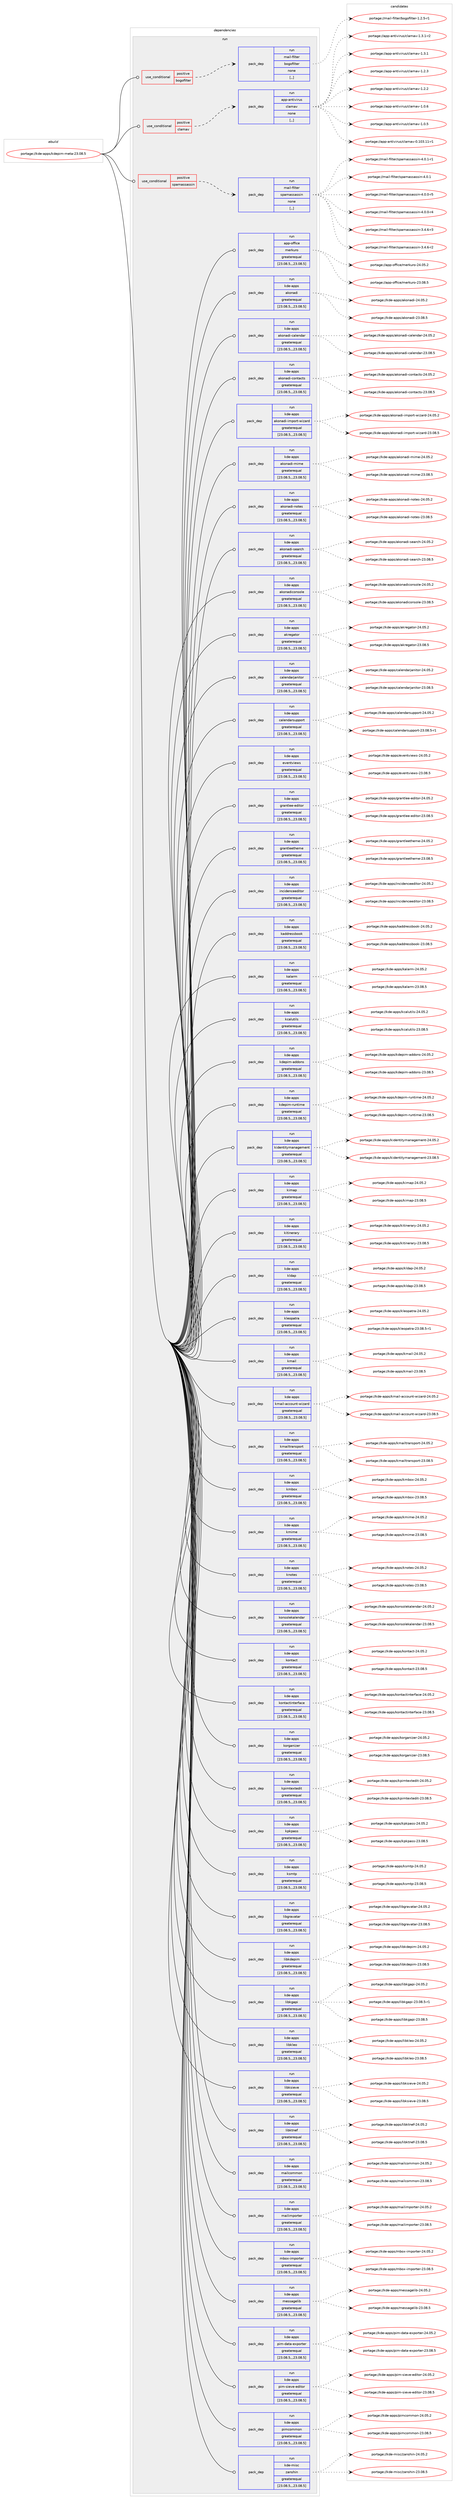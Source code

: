 digraph prolog {

# *************
# Graph options
# *************

newrank=true;
concentrate=true;
compound=true;
graph [rankdir=LR,fontname=Helvetica,fontsize=10,ranksep=1.5];#, ranksep=2.5, nodesep=0.2];
edge  [arrowhead=vee];
node  [fontname=Helvetica,fontsize=10];

# **********
# The ebuild
# **********

subgraph cluster_leftcol {
color=gray;
label=<<i>ebuild</i>>;
id [label="portage://kde-apps/kdepim-meta-23.08.5", color=red, width=4, href="../kde-apps/kdepim-meta-23.08.5.svg"];
}

# ****************
# The dependencies
# ****************

subgraph cluster_midcol {
color=gray;
label=<<i>dependencies</i>>;
subgraph cluster_compile {
fillcolor="#eeeeee";
style=filled;
label=<<i>compile</i>>;
}
subgraph cluster_compileandrun {
fillcolor="#eeeeee";
style=filled;
label=<<i>compile and run</i>>;
}
subgraph cluster_run {
fillcolor="#eeeeee";
style=filled;
label=<<i>run</i>>;
subgraph cond67247 {
dependency252727 [label=<<TABLE BORDER="0" CELLBORDER="1" CELLSPACING="0" CELLPADDING="4"><TR><TD ROWSPAN="3" CELLPADDING="10">use_conditional</TD></TR><TR><TD>positive</TD></TR><TR><TD>bogofilter</TD></TR></TABLE>>, shape=none, color=red];
subgraph pack183706 {
dependency252728 [label=<<TABLE BORDER="0" CELLBORDER="1" CELLSPACING="0" CELLPADDING="4" WIDTH="220"><TR><TD ROWSPAN="6" CELLPADDING="30">pack_dep</TD></TR><TR><TD WIDTH="110">run</TD></TR><TR><TD>mail-filter</TD></TR><TR><TD>bogofilter</TD></TR><TR><TD>none</TD></TR><TR><TD>[,,]</TD></TR></TABLE>>, shape=none, color=blue];
}
dependency252727:e -> dependency252728:w [weight=20,style="dashed",arrowhead="vee"];
}
id:e -> dependency252727:w [weight=20,style="solid",arrowhead="odot"];
subgraph cond67248 {
dependency252729 [label=<<TABLE BORDER="0" CELLBORDER="1" CELLSPACING="0" CELLPADDING="4"><TR><TD ROWSPAN="3" CELLPADDING="10">use_conditional</TD></TR><TR><TD>positive</TD></TR><TR><TD>clamav</TD></TR></TABLE>>, shape=none, color=red];
subgraph pack183707 {
dependency252730 [label=<<TABLE BORDER="0" CELLBORDER="1" CELLSPACING="0" CELLPADDING="4" WIDTH="220"><TR><TD ROWSPAN="6" CELLPADDING="30">pack_dep</TD></TR><TR><TD WIDTH="110">run</TD></TR><TR><TD>app-antivirus</TD></TR><TR><TD>clamav</TD></TR><TR><TD>none</TD></TR><TR><TD>[,,]</TD></TR></TABLE>>, shape=none, color=blue];
}
dependency252729:e -> dependency252730:w [weight=20,style="dashed",arrowhead="vee"];
}
id:e -> dependency252729:w [weight=20,style="solid",arrowhead="odot"];
subgraph cond67249 {
dependency252731 [label=<<TABLE BORDER="0" CELLBORDER="1" CELLSPACING="0" CELLPADDING="4"><TR><TD ROWSPAN="3" CELLPADDING="10">use_conditional</TD></TR><TR><TD>positive</TD></TR><TR><TD>spamassassin</TD></TR></TABLE>>, shape=none, color=red];
subgraph pack183708 {
dependency252732 [label=<<TABLE BORDER="0" CELLBORDER="1" CELLSPACING="0" CELLPADDING="4" WIDTH="220"><TR><TD ROWSPAN="6" CELLPADDING="30">pack_dep</TD></TR><TR><TD WIDTH="110">run</TD></TR><TR><TD>mail-filter</TD></TR><TR><TD>spamassassin</TD></TR><TR><TD>none</TD></TR><TR><TD>[,,]</TD></TR></TABLE>>, shape=none, color=blue];
}
dependency252731:e -> dependency252732:w [weight=20,style="dashed",arrowhead="vee"];
}
id:e -> dependency252731:w [weight=20,style="solid",arrowhead="odot"];
subgraph pack183709 {
dependency252733 [label=<<TABLE BORDER="0" CELLBORDER="1" CELLSPACING="0" CELLPADDING="4" WIDTH="220"><TR><TD ROWSPAN="6" CELLPADDING="30">pack_dep</TD></TR><TR><TD WIDTH="110">run</TD></TR><TR><TD>app-office</TD></TR><TR><TD>merkuro</TD></TR><TR><TD>greaterequal</TD></TR><TR><TD>[23.08.5,,,23.08.5]</TD></TR></TABLE>>, shape=none, color=blue];
}
id:e -> dependency252733:w [weight=20,style="solid",arrowhead="odot"];
subgraph pack183710 {
dependency252734 [label=<<TABLE BORDER="0" CELLBORDER="1" CELLSPACING="0" CELLPADDING="4" WIDTH="220"><TR><TD ROWSPAN="6" CELLPADDING="30">pack_dep</TD></TR><TR><TD WIDTH="110">run</TD></TR><TR><TD>kde-apps</TD></TR><TR><TD>akonadi</TD></TR><TR><TD>greaterequal</TD></TR><TR><TD>[23.08.5,,,23.08.5]</TD></TR></TABLE>>, shape=none, color=blue];
}
id:e -> dependency252734:w [weight=20,style="solid",arrowhead="odot"];
subgraph pack183711 {
dependency252735 [label=<<TABLE BORDER="0" CELLBORDER="1" CELLSPACING="0" CELLPADDING="4" WIDTH="220"><TR><TD ROWSPAN="6" CELLPADDING="30">pack_dep</TD></TR><TR><TD WIDTH="110">run</TD></TR><TR><TD>kde-apps</TD></TR><TR><TD>akonadi-calendar</TD></TR><TR><TD>greaterequal</TD></TR><TR><TD>[23.08.5,,,23.08.5]</TD></TR></TABLE>>, shape=none, color=blue];
}
id:e -> dependency252735:w [weight=20,style="solid",arrowhead="odot"];
subgraph pack183712 {
dependency252736 [label=<<TABLE BORDER="0" CELLBORDER="1" CELLSPACING="0" CELLPADDING="4" WIDTH="220"><TR><TD ROWSPAN="6" CELLPADDING="30">pack_dep</TD></TR><TR><TD WIDTH="110">run</TD></TR><TR><TD>kde-apps</TD></TR><TR><TD>akonadi-contacts</TD></TR><TR><TD>greaterequal</TD></TR><TR><TD>[23.08.5,,,23.08.5]</TD></TR></TABLE>>, shape=none, color=blue];
}
id:e -> dependency252736:w [weight=20,style="solid",arrowhead="odot"];
subgraph pack183713 {
dependency252737 [label=<<TABLE BORDER="0" CELLBORDER="1" CELLSPACING="0" CELLPADDING="4" WIDTH="220"><TR><TD ROWSPAN="6" CELLPADDING="30">pack_dep</TD></TR><TR><TD WIDTH="110">run</TD></TR><TR><TD>kde-apps</TD></TR><TR><TD>akonadi-import-wizard</TD></TR><TR><TD>greaterequal</TD></TR><TR><TD>[23.08.5,,,23.08.5]</TD></TR></TABLE>>, shape=none, color=blue];
}
id:e -> dependency252737:w [weight=20,style="solid",arrowhead="odot"];
subgraph pack183714 {
dependency252738 [label=<<TABLE BORDER="0" CELLBORDER="1" CELLSPACING="0" CELLPADDING="4" WIDTH="220"><TR><TD ROWSPAN="6" CELLPADDING="30">pack_dep</TD></TR><TR><TD WIDTH="110">run</TD></TR><TR><TD>kde-apps</TD></TR><TR><TD>akonadi-mime</TD></TR><TR><TD>greaterequal</TD></TR><TR><TD>[23.08.5,,,23.08.5]</TD></TR></TABLE>>, shape=none, color=blue];
}
id:e -> dependency252738:w [weight=20,style="solid",arrowhead="odot"];
subgraph pack183715 {
dependency252739 [label=<<TABLE BORDER="0" CELLBORDER="1" CELLSPACING="0" CELLPADDING="4" WIDTH="220"><TR><TD ROWSPAN="6" CELLPADDING="30">pack_dep</TD></TR><TR><TD WIDTH="110">run</TD></TR><TR><TD>kde-apps</TD></TR><TR><TD>akonadi-notes</TD></TR><TR><TD>greaterequal</TD></TR><TR><TD>[23.08.5,,,23.08.5]</TD></TR></TABLE>>, shape=none, color=blue];
}
id:e -> dependency252739:w [weight=20,style="solid",arrowhead="odot"];
subgraph pack183716 {
dependency252740 [label=<<TABLE BORDER="0" CELLBORDER="1" CELLSPACING="0" CELLPADDING="4" WIDTH="220"><TR><TD ROWSPAN="6" CELLPADDING="30">pack_dep</TD></TR><TR><TD WIDTH="110">run</TD></TR><TR><TD>kde-apps</TD></TR><TR><TD>akonadi-search</TD></TR><TR><TD>greaterequal</TD></TR><TR><TD>[23.08.5,,,23.08.5]</TD></TR></TABLE>>, shape=none, color=blue];
}
id:e -> dependency252740:w [weight=20,style="solid",arrowhead="odot"];
subgraph pack183717 {
dependency252741 [label=<<TABLE BORDER="0" CELLBORDER="1" CELLSPACING="0" CELLPADDING="4" WIDTH="220"><TR><TD ROWSPAN="6" CELLPADDING="30">pack_dep</TD></TR><TR><TD WIDTH="110">run</TD></TR><TR><TD>kde-apps</TD></TR><TR><TD>akonadiconsole</TD></TR><TR><TD>greaterequal</TD></TR><TR><TD>[23.08.5,,,23.08.5]</TD></TR></TABLE>>, shape=none, color=blue];
}
id:e -> dependency252741:w [weight=20,style="solid",arrowhead="odot"];
subgraph pack183718 {
dependency252742 [label=<<TABLE BORDER="0" CELLBORDER="1" CELLSPACING="0" CELLPADDING="4" WIDTH="220"><TR><TD ROWSPAN="6" CELLPADDING="30">pack_dep</TD></TR><TR><TD WIDTH="110">run</TD></TR><TR><TD>kde-apps</TD></TR><TR><TD>akregator</TD></TR><TR><TD>greaterequal</TD></TR><TR><TD>[23.08.5,,,23.08.5]</TD></TR></TABLE>>, shape=none, color=blue];
}
id:e -> dependency252742:w [weight=20,style="solid",arrowhead="odot"];
subgraph pack183719 {
dependency252743 [label=<<TABLE BORDER="0" CELLBORDER="1" CELLSPACING="0" CELLPADDING="4" WIDTH="220"><TR><TD ROWSPAN="6" CELLPADDING="30">pack_dep</TD></TR><TR><TD WIDTH="110">run</TD></TR><TR><TD>kde-apps</TD></TR><TR><TD>calendarjanitor</TD></TR><TR><TD>greaterequal</TD></TR><TR><TD>[23.08.5,,,23.08.5]</TD></TR></TABLE>>, shape=none, color=blue];
}
id:e -> dependency252743:w [weight=20,style="solid",arrowhead="odot"];
subgraph pack183720 {
dependency252744 [label=<<TABLE BORDER="0" CELLBORDER="1" CELLSPACING="0" CELLPADDING="4" WIDTH="220"><TR><TD ROWSPAN="6" CELLPADDING="30">pack_dep</TD></TR><TR><TD WIDTH="110">run</TD></TR><TR><TD>kde-apps</TD></TR><TR><TD>calendarsupport</TD></TR><TR><TD>greaterequal</TD></TR><TR><TD>[23.08.5,,,23.08.5]</TD></TR></TABLE>>, shape=none, color=blue];
}
id:e -> dependency252744:w [weight=20,style="solid",arrowhead="odot"];
subgraph pack183721 {
dependency252745 [label=<<TABLE BORDER="0" CELLBORDER="1" CELLSPACING="0" CELLPADDING="4" WIDTH="220"><TR><TD ROWSPAN="6" CELLPADDING="30">pack_dep</TD></TR><TR><TD WIDTH="110">run</TD></TR><TR><TD>kde-apps</TD></TR><TR><TD>eventviews</TD></TR><TR><TD>greaterequal</TD></TR><TR><TD>[23.08.5,,,23.08.5]</TD></TR></TABLE>>, shape=none, color=blue];
}
id:e -> dependency252745:w [weight=20,style="solid",arrowhead="odot"];
subgraph pack183722 {
dependency252746 [label=<<TABLE BORDER="0" CELLBORDER="1" CELLSPACING="0" CELLPADDING="4" WIDTH="220"><TR><TD ROWSPAN="6" CELLPADDING="30">pack_dep</TD></TR><TR><TD WIDTH="110">run</TD></TR><TR><TD>kde-apps</TD></TR><TR><TD>grantlee-editor</TD></TR><TR><TD>greaterequal</TD></TR><TR><TD>[23.08.5,,,23.08.5]</TD></TR></TABLE>>, shape=none, color=blue];
}
id:e -> dependency252746:w [weight=20,style="solid",arrowhead="odot"];
subgraph pack183723 {
dependency252747 [label=<<TABLE BORDER="0" CELLBORDER="1" CELLSPACING="0" CELLPADDING="4" WIDTH="220"><TR><TD ROWSPAN="6" CELLPADDING="30">pack_dep</TD></TR><TR><TD WIDTH="110">run</TD></TR><TR><TD>kde-apps</TD></TR><TR><TD>grantleetheme</TD></TR><TR><TD>greaterequal</TD></TR><TR><TD>[23.08.5,,,23.08.5]</TD></TR></TABLE>>, shape=none, color=blue];
}
id:e -> dependency252747:w [weight=20,style="solid",arrowhead="odot"];
subgraph pack183724 {
dependency252748 [label=<<TABLE BORDER="0" CELLBORDER="1" CELLSPACING="0" CELLPADDING="4" WIDTH="220"><TR><TD ROWSPAN="6" CELLPADDING="30">pack_dep</TD></TR><TR><TD WIDTH="110">run</TD></TR><TR><TD>kde-apps</TD></TR><TR><TD>incidenceeditor</TD></TR><TR><TD>greaterequal</TD></TR><TR><TD>[23.08.5,,,23.08.5]</TD></TR></TABLE>>, shape=none, color=blue];
}
id:e -> dependency252748:w [weight=20,style="solid",arrowhead="odot"];
subgraph pack183725 {
dependency252749 [label=<<TABLE BORDER="0" CELLBORDER="1" CELLSPACING="0" CELLPADDING="4" WIDTH="220"><TR><TD ROWSPAN="6" CELLPADDING="30">pack_dep</TD></TR><TR><TD WIDTH="110">run</TD></TR><TR><TD>kde-apps</TD></TR><TR><TD>kaddressbook</TD></TR><TR><TD>greaterequal</TD></TR><TR><TD>[23.08.5,,,23.08.5]</TD></TR></TABLE>>, shape=none, color=blue];
}
id:e -> dependency252749:w [weight=20,style="solid",arrowhead="odot"];
subgraph pack183726 {
dependency252750 [label=<<TABLE BORDER="0" CELLBORDER="1" CELLSPACING="0" CELLPADDING="4" WIDTH="220"><TR><TD ROWSPAN="6" CELLPADDING="30">pack_dep</TD></TR><TR><TD WIDTH="110">run</TD></TR><TR><TD>kde-apps</TD></TR><TR><TD>kalarm</TD></TR><TR><TD>greaterequal</TD></TR><TR><TD>[23.08.5,,,23.08.5]</TD></TR></TABLE>>, shape=none, color=blue];
}
id:e -> dependency252750:w [weight=20,style="solid",arrowhead="odot"];
subgraph pack183727 {
dependency252751 [label=<<TABLE BORDER="0" CELLBORDER="1" CELLSPACING="0" CELLPADDING="4" WIDTH="220"><TR><TD ROWSPAN="6" CELLPADDING="30">pack_dep</TD></TR><TR><TD WIDTH="110">run</TD></TR><TR><TD>kde-apps</TD></TR><TR><TD>kcalutils</TD></TR><TR><TD>greaterequal</TD></TR><TR><TD>[23.08.5,,,23.08.5]</TD></TR></TABLE>>, shape=none, color=blue];
}
id:e -> dependency252751:w [weight=20,style="solid",arrowhead="odot"];
subgraph pack183728 {
dependency252752 [label=<<TABLE BORDER="0" CELLBORDER="1" CELLSPACING="0" CELLPADDING="4" WIDTH="220"><TR><TD ROWSPAN="6" CELLPADDING="30">pack_dep</TD></TR><TR><TD WIDTH="110">run</TD></TR><TR><TD>kde-apps</TD></TR><TR><TD>kdepim-addons</TD></TR><TR><TD>greaterequal</TD></TR><TR><TD>[23.08.5,,,23.08.5]</TD></TR></TABLE>>, shape=none, color=blue];
}
id:e -> dependency252752:w [weight=20,style="solid",arrowhead="odot"];
subgraph pack183729 {
dependency252753 [label=<<TABLE BORDER="0" CELLBORDER="1" CELLSPACING="0" CELLPADDING="4" WIDTH="220"><TR><TD ROWSPAN="6" CELLPADDING="30">pack_dep</TD></TR><TR><TD WIDTH="110">run</TD></TR><TR><TD>kde-apps</TD></TR><TR><TD>kdepim-runtime</TD></TR><TR><TD>greaterequal</TD></TR><TR><TD>[23.08.5,,,23.08.5]</TD></TR></TABLE>>, shape=none, color=blue];
}
id:e -> dependency252753:w [weight=20,style="solid",arrowhead="odot"];
subgraph pack183730 {
dependency252754 [label=<<TABLE BORDER="0" CELLBORDER="1" CELLSPACING="0" CELLPADDING="4" WIDTH="220"><TR><TD ROWSPAN="6" CELLPADDING="30">pack_dep</TD></TR><TR><TD WIDTH="110">run</TD></TR><TR><TD>kde-apps</TD></TR><TR><TD>kidentitymanagement</TD></TR><TR><TD>greaterequal</TD></TR><TR><TD>[23.08.5,,,23.08.5]</TD></TR></TABLE>>, shape=none, color=blue];
}
id:e -> dependency252754:w [weight=20,style="solid",arrowhead="odot"];
subgraph pack183731 {
dependency252755 [label=<<TABLE BORDER="0" CELLBORDER="1" CELLSPACING="0" CELLPADDING="4" WIDTH="220"><TR><TD ROWSPAN="6" CELLPADDING="30">pack_dep</TD></TR><TR><TD WIDTH="110">run</TD></TR><TR><TD>kde-apps</TD></TR><TR><TD>kimap</TD></TR><TR><TD>greaterequal</TD></TR><TR><TD>[23.08.5,,,23.08.5]</TD></TR></TABLE>>, shape=none, color=blue];
}
id:e -> dependency252755:w [weight=20,style="solid",arrowhead="odot"];
subgraph pack183732 {
dependency252756 [label=<<TABLE BORDER="0" CELLBORDER="1" CELLSPACING="0" CELLPADDING="4" WIDTH="220"><TR><TD ROWSPAN="6" CELLPADDING="30">pack_dep</TD></TR><TR><TD WIDTH="110">run</TD></TR><TR><TD>kde-apps</TD></TR><TR><TD>kitinerary</TD></TR><TR><TD>greaterequal</TD></TR><TR><TD>[23.08.5,,,23.08.5]</TD></TR></TABLE>>, shape=none, color=blue];
}
id:e -> dependency252756:w [weight=20,style="solid",arrowhead="odot"];
subgraph pack183733 {
dependency252757 [label=<<TABLE BORDER="0" CELLBORDER="1" CELLSPACING="0" CELLPADDING="4" WIDTH="220"><TR><TD ROWSPAN="6" CELLPADDING="30">pack_dep</TD></TR><TR><TD WIDTH="110">run</TD></TR><TR><TD>kde-apps</TD></TR><TR><TD>kldap</TD></TR><TR><TD>greaterequal</TD></TR><TR><TD>[23.08.5,,,23.08.5]</TD></TR></TABLE>>, shape=none, color=blue];
}
id:e -> dependency252757:w [weight=20,style="solid",arrowhead="odot"];
subgraph pack183734 {
dependency252758 [label=<<TABLE BORDER="0" CELLBORDER="1" CELLSPACING="0" CELLPADDING="4" WIDTH="220"><TR><TD ROWSPAN="6" CELLPADDING="30">pack_dep</TD></TR><TR><TD WIDTH="110">run</TD></TR><TR><TD>kde-apps</TD></TR><TR><TD>kleopatra</TD></TR><TR><TD>greaterequal</TD></TR><TR><TD>[23.08.5,,,23.08.5]</TD></TR></TABLE>>, shape=none, color=blue];
}
id:e -> dependency252758:w [weight=20,style="solid",arrowhead="odot"];
subgraph pack183735 {
dependency252759 [label=<<TABLE BORDER="0" CELLBORDER="1" CELLSPACING="0" CELLPADDING="4" WIDTH="220"><TR><TD ROWSPAN="6" CELLPADDING="30">pack_dep</TD></TR><TR><TD WIDTH="110">run</TD></TR><TR><TD>kde-apps</TD></TR><TR><TD>kmail</TD></TR><TR><TD>greaterequal</TD></TR><TR><TD>[23.08.5,,,23.08.5]</TD></TR></TABLE>>, shape=none, color=blue];
}
id:e -> dependency252759:w [weight=20,style="solid",arrowhead="odot"];
subgraph pack183736 {
dependency252760 [label=<<TABLE BORDER="0" CELLBORDER="1" CELLSPACING="0" CELLPADDING="4" WIDTH="220"><TR><TD ROWSPAN="6" CELLPADDING="30">pack_dep</TD></TR><TR><TD WIDTH="110">run</TD></TR><TR><TD>kde-apps</TD></TR><TR><TD>kmail-account-wizard</TD></TR><TR><TD>greaterequal</TD></TR><TR><TD>[23.08.5,,,23.08.5]</TD></TR></TABLE>>, shape=none, color=blue];
}
id:e -> dependency252760:w [weight=20,style="solid",arrowhead="odot"];
subgraph pack183737 {
dependency252761 [label=<<TABLE BORDER="0" CELLBORDER="1" CELLSPACING="0" CELLPADDING="4" WIDTH="220"><TR><TD ROWSPAN="6" CELLPADDING="30">pack_dep</TD></TR><TR><TD WIDTH="110">run</TD></TR><TR><TD>kde-apps</TD></TR><TR><TD>kmailtransport</TD></TR><TR><TD>greaterequal</TD></TR><TR><TD>[23.08.5,,,23.08.5]</TD></TR></TABLE>>, shape=none, color=blue];
}
id:e -> dependency252761:w [weight=20,style="solid",arrowhead="odot"];
subgraph pack183738 {
dependency252762 [label=<<TABLE BORDER="0" CELLBORDER="1" CELLSPACING="0" CELLPADDING="4" WIDTH="220"><TR><TD ROWSPAN="6" CELLPADDING="30">pack_dep</TD></TR><TR><TD WIDTH="110">run</TD></TR><TR><TD>kde-apps</TD></TR><TR><TD>kmbox</TD></TR><TR><TD>greaterequal</TD></TR><TR><TD>[23.08.5,,,23.08.5]</TD></TR></TABLE>>, shape=none, color=blue];
}
id:e -> dependency252762:w [weight=20,style="solid",arrowhead="odot"];
subgraph pack183739 {
dependency252763 [label=<<TABLE BORDER="0" CELLBORDER="1" CELLSPACING="0" CELLPADDING="4" WIDTH="220"><TR><TD ROWSPAN="6" CELLPADDING="30">pack_dep</TD></TR><TR><TD WIDTH="110">run</TD></TR><TR><TD>kde-apps</TD></TR><TR><TD>kmime</TD></TR><TR><TD>greaterequal</TD></TR><TR><TD>[23.08.5,,,23.08.5]</TD></TR></TABLE>>, shape=none, color=blue];
}
id:e -> dependency252763:w [weight=20,style="solid",arrowhead="odot"];
subgraph pack183740 {
dependency252764 [label=<<TABLE BORDER="0" CELLBORDER="1" CELLSPACING="0" CELLPADDING="4" WIDTH="220"><TR><TD ROWSPAN="6" CELLPADDING="30">pack_dep</TD></TR><TR><TD WIDTH="110">run</TD></TR><TR><TD>kde-apps</TD></TR><TR><TD>knotes</TD></TR><TR><TD>greaterequal</TD></TR><TR><TD>[23.08.5,,,23.08.5]</TD></TR></TABLE>>, shape=none, color=blue];
}
id:e -> dependency252764:w [weight=20,style="solid",arrowhead="odot"];
subgraph pack183741 {
dependency252765 [label=<<TABLE BORDER="0" CELLBORDER="1" CELLSPACING="0" CELLPADDING="4" WIDTH="220"><TR><TD ROWSPAN="6" CELLPADDING="30">pack_dep</TD></TR><TR><TD WIDTH="110">run</TD></TR><TR><TD>kde-apps</TD></TR><TR><TD>konsolekalendar</TD></TR><TR><TD>greaterequal</TD></TR><TR><TD>[23.08.5,,,23.08.5]</TD></TR></TABLE>>, shape=none, color=blue];
}
id:e -> dependency252765:w [weight=20,style="solid",arrowhead="odot"];
subgraph pack183742 {
dependency252766 [label=<<TABLE BORDER="0" CELLBORDER="1" CELLSPACING="0" CELLPADDING="4" WIDTH="220"><TR><TD ROWSPAN="6" CELLPADDING="30">pack_dep</TD></TR><TR><TD WIDTH="110">run</TD></TR><TR><TD>kde-apps</TD></TR><TR><TD>kontact</TD></TR><TR><TD>greaterequal</TD></TR><TR><TD>[23.08.5,,,23.08.5]</TD></TR></TABLE>>, shape=none, color=blue];
}
id:e -> dependency252766:w [weight=20,style="solid",arrowhead="odot"];
subgraph pack183743 {
dependency252767 [label=<<TABLE BORDER="0" CELLBORDER="1" CELLSPACING="0" CELLPADDING="4" WIDTH="220"><TR><TD ROWSPAN="6" CELLPADDING="30">pack_dep</TD></TR><TR><TD WIDTH="110">run</TD></TR><TR><TD>kde-apps</TD></TR><TR><TD>kontactinterface</TD></TR><TR><TD>greaterequal</TD></TR><TR><TD>[23.08.5,,,23.08.5]</TD></TR></TABLE>>, shape=none, color=blue];
}
id:e -> dependency252767:w [weight=20,style="solid",arrowhead="odot"];
subgraph pack183744 {
dependency252768 [label=<<TABLE BORDER="0" CELLBORDER="1" CELLSPACING="0" CELLPADDING="4" WIDTH="220"><TR><TD ROWSPAN="6" CELLPADDING="30">pack_dep</TD></TR><TR><TD WIDTH="110">run</TD></TR><TR><TD>kde-apps</TD></TR><TR><TD>korganizer</TD></TR><TR><TD>greaterequal</TD></TR><TR><TD>[23.08.5,,,23.08.5]</TD></TR></TABLE>>, shape=none, color=blue];
}
id:e -> dependency252768:w [weight=20,style="solid",arrowhead="odot"];
subgraph pack183745 {
dependency252769 [label=<<TABLE BORDER="0" CELLBORDER="1" CELLSPACING="0" CELLPADDING="4" WIDTH="220"><TR><TD ROWSPAN="6" CELLPADDING="30">pack_dep</TD></TR><TR><TD WIDTH="110">run</TD></TR><TR><TD>kde-apps</TD></TR><TR><TD>kpimtextedit</TD></TR><TR><TD>greaterequal</TD></TR><TR><TD>[23.08.5,,,23.08.5]</TD></TR></TABLE>>, shape=none, color=blue];
}
id:e -> dependency252769:w [weight=20,style="solid",arrowhead="odot"];
subgraph pack183746 {
dependency252770 [label=<<TABLE BORDER="0" CELLBORDER="1" CELLSPACING="0" CELLPADDING="4" WIDTH="220"><TR><TD ROWSPAN="6" CELLPADDING="30">pack_dep</TD></TR><TR><TD WIDTH="110">run</TD></TR><TR><TD>kde-apps</TD></TR><TR><TD>kpkpass</TD></TR><TR><TD>greaterequal</TD></TR><TR><TD>[23.08.5,,,23.08.5]</TD></TR></TABLE>>, shape=none, color=blue];
}
id:e -> dependency252770:w [weight=20,style="solid",arrowhead="odot"];
subgraph pack183747 {
dependency252771 [label=<<TABLE BORDER="0" CELLBORDER="1" CELLSPACING="0" CELLPADDING="4" WIDTH="220"><TR><TD ROWSPAN="6" CELLPADDING="30">pack_dep</TD></TR><TR><TD WIDTH="110">run</TD></TR><TR><TD>kde-apps</TD></TR><TR><TD>ksmtp</TD></TR><TR><TD>greaterequal</TD></TR><TR><TD>[23.08.5,,,23.08.5]</TD></TR></TABLE>>, shape=none, color=blue];
}
id:e -> dependency252771:w [weight=20,style="solid",arrowhead="odot"];
subgraph pack183748 {
dependency252772 [label=<<TABLE BORDER="0" CELLBORDER="1" CELLSPACING="0" CELLPADDING="4" WIDTH="220"><TR><TD ROWSPAN="6" CELLPADDING="30">pack_dep</TD></TR><TR><TD WIDTH="110">run</TD></TR><TR><TD>kde-apps</TD></TR><TR><TD>libgravatar</TD></TR><TR><TD>greaterequal</TD></TR><TR><TD>[23.08.5,,,23.08.5]</TD></TR></TABLE>>, shape=none, color=blue];
}
id:e -> dependency252772:w [weight=20,style="solid",arrowhead="odot"];
subgraph pack183749 {
dependency252773 [label=<<TABLE BORDER="0" CELLBORDER="1" CELLSPACING="0" CELLPADDING="4" WIDTH="220"><TR><TD ROWSPAN="6" CELLPADDING="30">pack_dep</TD></TR><TR><TD WIDTH="110">run</TD></TR><TR><TD>kde-apps</TD></TR><TR><TD>libkdepim</TD></TR><TR><TD>greaterequal</TD></TR><TR><TD>[23.08.5,,,23.08.5]</TD></TR></TABLE>>, shape=none, color=blue];
}
id:e -> dependency252773:w [weight=20,style="solid",arrowhead="odot"];
subgraph pack183750 {
dependency252774 [label=<<TABLE BORDER="0" CELLBORDER="1" CELLSPACING="0" CELLPADDING="4" WIDTH="220"><TR><TD ROWSPAN="6" CELLPADDING="30">pack_dep</TD></TR><TR><TD WIDTH="110">run</TD></TR><TR><TD>kde-apps</TD></TR><TR><TD>libkgapi</TD></TR><TR><TD>greaterequal</TD></TR><TR><TD>[23.08.5,,,23.08.5]</TD></TR></TABLE>>, shape=none, color=blue];
}
id:e -> dependency252774:w [weight=20,style="solid",arrowhead="odot"];
subgraph pack183751 {
dependency252775 [label=<<TABLE BORDER="0" CELLBORDER="1" CELLSPACING="0" CELLPADDING="4" WIDTH="220"><TR><TD ROWSPAN="6" CELLPADDING="30">pack_dep</TD></TR><TR><TD WIDTH="110">run</TD></TR><TR><TD>kde-apps</TD></TR><TR><TD>libkleo</TD></TR><TR><TD>greaterequal</TD></TR><TR><TD>[23.08.5,,,23.08.5]</TD></TR></TABLE>>, shape=none, color=blue];
}
id:e -> dependency252775:w [weight=20,style="solid",arrowhead="odot"];
subgraph pack183752 {
dependency252776 [label=<<TABLE BORDER="0" CELLBORDER="1" CELLSPACING="0" CELLPADDING="4" WIDTH="220"><TR><TD ROWSPAN="6" CELLPADDING="30">pack_dep</TD></TR><TR><TD WIDTH="110">run</TD></TR><TR><TD>kde-apps</TD></TR><TR><TD>libksieve</TD></TR><TR><TD>greaterequal</TD></TR><TR><TD>[23.08.5,,,23.08.5]</TD></TR></TABLE>>, shape=none, color=blue];
}
id:e -> dependency252776:w [weight=20,style="solid",arrowhead="odot"];
subgraph pack183753 {
dependency252777 [label=<<TABLE BORDER="0" CELLBORDER="1" CELLSPACING="0" CELLPADDING="4" WIDTH="220"><TR><TD ROWSPAN="6" CELLPADDING="30">pack_dep</TD></TR><TR><TD WIDTH="110">run</TD></TR><TR><TD>kde-apps</TD></TR><TR><TD>libktnef</TD></TR><TR><TD>greaterequal</TD></TR><TR><TD>[23.08.5,,,23.08.5]</TD></TR></TABLE>>, shape=none, color=blue];
}
id:e -> dependency252777:w [weight=20,style="solid",arrowhead="odot"];
subgraph pack183754 {
dependency252778 [label=<<TABLE BORDER="0" CELLBORDER="1" CELLSPACING="0" CELLPADDING="4" WIDTH="220"><TR><TD ROWSPAN="6" CELLPADDING="30">pack_dep</TD></TR><TR><TD WIDTH="110">run</TD></TR><TR><TD>kde-apps</TD></TR><TR><TD>mailcommon</TD></TR><TR><TD>greaterequal</TD></TR><TR><TD>[23.08.5,,,23.08.5]</TD></TR></TABLE>>, shape=none, color=blue];
}
id:e -> dependency252778:w [weight=20,style="solid",arrowhead="odot"];
subgraph pack183755 {
dependency252779 [label=<<TABLE BORDER="0" CELLBORDER="1" CELLSPACING="0" CELLPADDING="4" WIDTH="220"><TR><TD ROWSPAN="6" CELLPADDING="30">pack_dep</TD></TR><TR><TD WIDTH="110">run</TD></TR><TR><TD>kde-apps</TD></TR><TR><TD>mailimporter</TD></TR><TR><TD>greaterequal</TD></TR><TR><TD>[23.08.5,,,23.08.5]</TD></TR></TABLE>>, shape=none, color=blue];
}
id:e -> dependency252779:w [weight=20,style="solid",arrowhead="odot"];
subgraph pack183756 {
dependency252780 [label=<<TABLE BORDER="0" CELLBORDER="1" CELLSPACING="0" CELLPADDING="4" WIDTH="220"><TR><TD ROWSPAN="6" CELLPADDING="30">pack_dep</TD></TR><TR><TD WIDTH="110">run</TD></TR><TR><TD>kde-apps</TD></TR><TR><TD>mbox-importer</TD></TR><TR><TD>greaterequal</TD></TR><TR><TD>[23.08.5,,,23.08.5]</TD></TR></TABLE>>, shape=none, color=blue];
}
id:e -> dependency252780:w [weight=20,style="solid",arrowhead="odot"];
subgraph pack183757 {
dependency252781 [label=<<TABLE BORDER="0" CELLBORDER="1" CELLSPACING="0" CELLPADDING="4" WIDTH="220"><TR><TD ROWSPAN="6" CELLPADDING="30">pack_dep</TD></TR><TR><TD WIDTH="110">run</TD></TR><TR><TD>kde-apps</TD></TR><TR><TD>messagelib</TD></TR><TR><TD>greaterequal</TD></TR><TR><TD>[23.08.5,,,23.08.5]</TD></TR></TABLE>>, shape=none, color=blue];
}
id:e -> dependency252781:w [weight=20,style="solid",arrowhead="odot"];
subgraph pack183758 {
dependency252782 [label=<<TABLE BORDER="0" CELLBORDER="1" CELLSPACING="0" CELLPADDING="4" WIDTH="220"><TR><TD ROWSPAN="6" CELLPADDING="30">pack_dep</TD></TR><TR><TD WIDTH="110">run</TD></TR><TR><TD>kde-apps</TD></TR><TR><TD>pim-data-exporter</TD></TR><TR><TD>greaterequal</TD></TR><TR><TD>[23.08.5,,,23.08.5]</TD></TR></TABLE>>, shape=none, color=blue];
}
id:e -> dependency252782:w [weight=20,style="solid",arrowhead="odot"];
subgraph pack183759 {
dependency252783 [label=<<TABLE BORDER="0" CELLBORDER="1" CELLSPACING="0" CELLPADDING="4" WIDTH="220"><TR><TD ROWSPAN="6" CELLPADDING="30">pack_dep</TD></TR><TR><TD WIDTH="110">run</TD></TR><TR><TD>kde-apps</TD></TR><TR><TD>pim-sieve-editor</TD></TR><TR><TD>greaterequal</TD></TR><TR><TD>[23.08.5,,,23.08.5]</TD></TR></TABLE>>, shape=none, color=blue];
}
id:e -> dependency252783:w [weight=20,style="solid",arrowhead="odot"];
subgraph pack183760 {
dependency252784 [label=<<TABLE BORDER="0" CELLBORDER="1" CELLSPACING="0" CELLPADDING="4" WIDTH="220"><TR><TD ROWSPAN="6" CELLPADDING="30">pack_dep</TD></TR><TR><TD WIDTH="110">run</TD></TR><TR><TD>kde-apps</TD></TR><TR><TD>pimcommon</TD></TR><TR><TD>greaterequal</TD></TR><TR><TD>[23.08.5,,,23.08.5]</TD></TR></TABLE>>, shape=none, color=blue];
}
id:e -> dependency252784:w [weight=20,style="solid",arrowhead="odot"];
subgraph pack183761 {
dependency252785 [label=<<TABLE BORDER="0" CELLBORDER="1" CELLSPACING="0" CELLPADDING="4" WIDTH="220"><TR><TD ROWSPAN="6" CELLPADDING="30">pack_dep</TD></TR><TR><TD WIDTH="110">run</TD></TR><TR><TD>kde-misc</TD></TR><TR><TD>zanshin</TD></TR><TR><TD>greaterequal</TD></TR><TR><TD>[23.08.5,,,23.08.5]</TD></TR></TABLE>>, shape=none, color=blue];
}
id:e -> dependency252785:w [weight=20,style="solid",arrowhead="odot"];
}
}

# **************
# The candidates
# **************

subgraph cluster_choices {
rank=same;
color=gray;
label=<<i>candidates</i>>;

subgraph choice183706 {
color=black;
nodesep=1;
choice109971051084510210510811610111447981111031111021051081161011144549465046534511449 [label="portage://mail-filter/bogofilter-1.2.5-r1", color=red, width=4,href="../mail-filter/bogofilter-1.2.5-r1.svg"];
dependency252728:e -> choice109971051084510210510811610111447981111031111021051081161011144549465046534511449:w [style=dotted,weight="100"];
}
subgraph choice183707 {
color=black;
nodesep=1;
choice971121124597110116105118105114117115479910897109971184549465146494511450 [label="portage://app-antivirus/clamav-1.3.1-r2", color=red, width=4,href="../app-antivirus/clamav-1.3.1-r2.svg"];
choice97112112459711011610511810511411711547991089710997118454946514649 [label="portage://app-antivirus/clamav-1.3.1", color=red, width=4,href="../app-antivirus/clamav-1.3.1.svg"];
choice97112112459711011610511810511411711547991089710997118454946504651 [label="portage://app-antivirus/clamav-1.2.3", color=red, width=4,href="../app-antivirus/clamav-1.2.3.svg"];
choice97112112459711011610511810511411711547991089710997118454946504650 [label="portage://app-antivirus/clamav-1.2.2", color=red, width=4,href="../app-antivirus/clamav-1.2.2.svg"];
choice97112112459711011610511810511411711547991089710997118454946484654 [label="portage://app-antivirus/clamav-1.0.6", color=red, width=4,href="../app-antivirus/clamav-1.0.6.svg"];
choice97112112459711011610511810511411711547991089710997118454946484653 [label="portage://app-antivirus/clamav-1.0.5", color=red, width=4,href="../app-antivirus/clamav-1.0.5.svg"];
choice971121124597110116105118105114117115479910897109971184548464948514649494511449 [label="portage://app-antivirus/clamav-0.103.11-r1", color=red, width=4,href="../app-antivirus/clamav-0.103.11-r1.svg"];
dependency252730:e -> choice971121124597110116105118105114117115479910897109971184549465146494511450:w [style=dotted,weight="100"];
dependency252730:e -> choice97112112459711011610511810511411711547991089710997118454946514649:w [style=dotted,weight="100"];
dependency252730:e -> choice97112112459711011610511810511411711547991089710997118454946504651:w [style=dotted,weight="100"];
dependency252730:e -> choice97112112459711011610511810511411711547991089710997118454946504650:w [style=dotted,weight="100"];
dependency252730:e -> choice97112112459711011610511810511411711547991089710997118454946484654:w [style=dotted,weight="100"];
dependency252730:e -> choice97112112459711011610511810511411711547991089710997118454946484653:w [style=dotted,weight="100"];
dependency252730:e -> choice971121124597110116105118105114117115479910897109971184548464948514649494511449:w [style=dotted,weight="100"];
}
subgraph choice183708 {
color=black;
nodesep=1;
choice1099710510845102105108116101114471151129710997115115971151151051104552464846494511449 [label="portage://mail-filter/spamassassin-4.0.1-r1", color=red, width=4,href="../mail-filter/spamassassin-4.0.1-r1.svg"];
choice109971051084510210510811610111447115112971099711511597115115105110455246484649 [label="portage://mail-filter/spamassassin-4.0.1", color=red, width=4,href="../mail-filter/spamassassin-4.0.1.svg"];
choice1099710510845102105108116101114471151129710997115115971151151051104552464846484511453 [label="portage://mail-filter/spamassassin-4.0.0-r5", color=red, width=4,href="../mail-filter/spamassassin-4.0.0-r5.svg"];
choice1099710510845102105108116101114471151129710997115115971151151051104552464846484511452 [label="portage://mail-filter/spamassassin-4.0.0-r4", color=red, width=4,href="../mail-filter/spamassassin-4.0.0-r4.svg"];
choice1099710510845102105108116101114471151129710997115115971151151051104551465246544511451 [label="portage://mail-filter/spamassassin-3.4.6-r3", color=red, width=4,href="../mail-filter/spamassassin-3.4.6-r3.svg"];
choice1099710510845102105108116101114471151129710997115115971151151051104551465246544511450 [label="portage://mail-filter/spamassassin-3.4.6-r2", color=red, width=4,href="../mail-filter/spamassassin-3.4.6-r2.svg"];
dependency252732:e -> choice1099710510845102105108116101114471151129710997115115971151151051104552464846494511449:w [style=dotted,weight="100"];
dependency252732:e -> choice109971051084510210510811610111447115112971099711511597115115105110455246484649:w [style=dotted,weight="100"];
dependency252732:e -> choice1099710510845102105108116101114471151129710997115115971151151051104552464846484511453:w [style=dotted,weight="100"];
dependency252732:e -> choice1099710510845102105108116101114471151129710997115115971151151051104552464846484511452:w [style=dotted,weight="100"];
dependency252732:e -> choice1099710510845102105108116101114471151129710997115115971151151051104551465246544511451:w [style=dotted,weight="100"];
dependency252732:e -> choice1099710510845102105108116101114471151129710997115115971151151051104551465246544511450:w [style=dotted,weight="100"];
}
subgraph choice183709 {
color=black;
nodesep=1;
choice971121124511110210210599101471091011141071171141114550524648534650 [label="portage://app-office/merkuro-24.05.2", color=red, width=4,href="../app-office/merkuro-24.05.2.svg"];
choice971121124511110210210599101471091011141071171141114550514648564653 [label="portage://app-office/merkuro-23.08.5", color=red, width=4,href="../app-office/merkuro-23.08.5.svg"];
dependency252733:e -> choice971121124511110210210599101471091011141071171141114550524648534650:w [style=dotted,weight="100"];
dependency252733:e -> choice971121124511110210210599101471091011141071171141114550514648564653:w [style=dotted,weight="100"];
}
subgraph choice183710 {
color=black;
nodesep=1;
choice10710010145971121121154797107111110971001054550524648534650 [label="portage://kde-apps/akonadi-24.05.2", color=red, width=4,href="../kde-apps/akonadi-24.05.2.svg"];
choice10710010145971121121154797107111110971001054550514648564653 [label="portage://kde-apps/akonadi-23.08.5", color=red, width=4,href="../kde-apps/akonadi-23.08.5.svg"];
dependency252734:e -> choice10710010145971121121154797107111110971001054550524648534650:w [style=dotted,weight="100"];
dependency252734:e -> choice10710010145971121121154797107111110971001054550514648564653:w [style=dotted,weight="100"];
}
subgraph choice183711 {
color=black;
nodesep=1;
choice1071001014597112112115479710711111097100105459997108101110100971144550524648534650 [label="portage://kde-apps/akonadi-calendar-24.05.2", color=red, width=4,href="../kde-apps/akonadi-calendar-24.05.2.svg"];
choice1071001014597112112115479710711111097100105459997108101110100971144550514648564653 [label="portage://kde-apps/akonadi-calendar-23.08.5", color=red, width=4,href="../kde-apps/akonadi-calendar-23.08.5.svg"];
dependency252735:e -> choice1071001014597112112115479710711111097100105459997108101110100971144550524648534650:w [style=dotted,weight="100"];
dependency252735:e -> choice1071001014597112112115479710711111097100105459997108101110100971144550514648564653:w [style=dotted,weight="100"];
}
subgraph choice183712 {
color=black;
nodesep=1;
choice1071001014597112112115479710711111097100105459911111011697991161154550524648534650 [label="portage://kde-apps/akonadi-contacts-24.05.2", color=red, width=4,href="../kde-apps/akonadi-contacts-24.05.2.svg"];
choice1071001014597112112115479710711111097100105459911111011697991161154550514648564653 [label="portage://kde-apps/akonadi-contacts-23.08.5", color=red, width=4,href="../kde-apps/akonadi-contacts-23.08.5.svg"];
dependency252736:e -> choice1071001014597112112115479710711111097100105459911111011697991161154550524648534650:w [style=dotted,weight="100"];
dependency252736:e -> choice1071001014597112112115479710711111097100105459911111011697991161154550514648564653:w [style=dotted,weight="100"];
}
subgraph choice183713 {
color=black;
nodesep=1;
choice10710010145971121121154797107111110971001054510510911211111411645119105122971141004550524648534650 [label="portage://kde-apps/akonadi-import-wizard-24.05.2", color=red, width=4,href="../kde-apps/akonadi-import-wizard-24.05.2.svg"];
choice10710010145971121121154797107111110971001054510510911211111411645119105122971141004550514648564653 [label="portage://kde-apps/akonadi-import-wizard-23.08.5", color=red, width=4,href="../kde-apps/akonadi-import-wizard-23.08.5.svg"];
dependency252737:e -> choice10710010145971121121154797107111110971001054510510911211111411645119105122971141004550524648534650:w [style=dotted,weight="100"];
dependency252737:e -> choice10710010145971121121154797107111110971001054510510911211111411645119105122971141004550514648564653:w [style=dotted,weight="100"];
}
subgraph choice183714 {
color=black;
nodesep=1;
choice1071001014597112112115479710711111097100105451091051091014550524648534650 [label="portage://kde-apps/akonadi-mime-24.05.2", color=red, width=4,href="../kde-apps/akonadi-mime-24.05.2.svg"];
choice1071001014597112112115479710711111097100105451091051091014550514648564653 [label="portage://kde-apps/akonadi-mime-23.08.5", color=red, width=4,href="../kde-apps/akonadi-mime-23.08.5.svg"];
dependency252738:e -> choice1071001014597112112115479710711111097100105451091051091014550524648534650:w [style=dotted,weight="100"];
dependency252738:e -> choice1071001014597112112115479710711111097100105451091051091014550514648564653:w [style=dotted,weight="100"];
}
subgraph choice183715 {
color=black;
nodesep=1;
choice1071001014597112112115479710711111097100105451101111161011154550524648534650 [label="portage://kde-apps/akonadi-notes-24.05.2", color=red, width=4,href="../kde-apps/akonadi-notes-24.05.2.svg"];
choice1071001014597112112115479710711111097100105451101111161011154550514648564653 [label="portage://kde-apps/akonadi-notes-23.08.5", color=red, width=4,href="../kde-apps/akonadi-notes-23.08.5.svg"];
dependency252739:e -> choice1071001014597112112115479710711111097100105451101111161011154550524648534650:w [style=dotted,weight="100"];
dependency252739:e -> choice1071001014597112112115479710711111097100105451101111161011154550514648564653:w [style=dotted,weight="100"];
}
subgraph choice183716 {
color=black;
nodesep=1;
choice10710010145971121121154797107111110971001054511510197114991044550524648534650 [label="portage://kde-apps/akonadi-search-24.05.2", color=red, width=4,href="../kde-apps/akonadi-search-24.05.2.svg"];
choice10710010145971121121154797107111110971001054511510197114991044550514648564653 [label="portage://kde-apps/akonadi-search-23.08.5", color=red, width=4,href="../kde-apps/akonadi-search-23.08.5.svg"];
dependency252740:e -> choice10710010145971121121154797107111110971001054511510197114991044550524648534650:w [style=dotted,weight="100"];
dependency252740:e -> choice10710010145971121121154797107111110971001054511510197114991044550514648564653:w [style=dotted,weight="100"];
}
subgraph choice183717 {
color=black;
nodesep=1;
choice1071001014597112112115479710711111097100105991111101151111081014550524648534650 [label="portage://kde-apps/akonadiconsole-24.05.2", color=red, width=4,href="../kde-apps/akonadiconsole-24.05.2.svg"];
choice1071001014597112112115479710711111097100105991111101151111081014550514648564653 [label="portage://kde-apps/akonadiconsole-23.08.5", color=red, width=4,href="../kde-apps/akonadiconsole-23.08.5.svg"];
dependency252741:e -> choice1071001014597112112115479710711111097100105991111101151111081014550524648534650:w [style=dotted,weight="100"];
dependency252741:e -> choice1071001014597112112115479710711111097100105991111101151111081014550514648564653:w [style=dotted,weight="100"];
}
subgraph choice183718 {
color=black;
nodesep=1;
choice10710010145971121121154797107114101103971161111144550524648534650 [label="portage://kde-apps/akregator-24.05.2", color=red, width=4,href="../kde-apps/akregator-24.05.2.svg"];
choice10710010145971121121154797107114101103971161111144550514648564653 [label="portage://kde-apps/akregator-23.08.5", color=red, width=4,href="../kde-apps/akregator-23.08.5.svg"];
dependency252742:e -> choice10710010145971121121154797107114101103971161111144550524648534650:w [style=dotted,weight="100"];
dependency252742:e -> choice10710010145971121121154797107114101103971161111144550514648564653:w [style=dotted,weight="100"];
}
subgraph choice183719 {
color=black;
nodesep=1;
choice107100101459711211211547999710810111010097114106971101051161111144550524648534650 [label="portage://kde-apps/calendarjanitor-24.05.2", color=red, width=4,href="../kde-apps/calendarjanitor-24.05.2.svg"];
choice107100101459711211211547999710810111010097114106971101051161111144550514648564653 [label="portage://kde-apps/calendarjanitor-23.08.5", color=red, width=4,href="../kde-apps/calendarjanitor-23.08.5.svg"];
dependency252743:e -> choice107100101459711211211547999710810111010097114106971101051161111144550524648534650:w [style=dotted,weight="100"];
dependency252743:e -> choice107100101459711211211547999710810111010097114106971101051161111144550514648564653:w [style=dotted,weight="100"];
}
subgraph choice183720 {
color=black;
nodesep=1;
choice1071001014597112112115479997108101110100971141151171121121111141164550524648534650 [label="portage://kde-apps/calendarsupport-24.05.2", color=red, width=4,href="../kde-apps/calendarsupport-24.05.2.svg"];
choice10710010145971121121154799971081011101009711411511711211211111411645505146485646534511449 [label="portage://kde-apps/calendarsupport-23.08.5-r1", color=red, width=4,href="../kde-apps/calendarsupport-23.08.5-r1.svg"];
dependency252744:e -> choice1071001014597112112115479997108101110100971141151171121121111141164550524648534650:w [style=dotted,weight="100"];
dependency252744:e -> choice10710010145971121121154799971081011101009711411511711211211111411645505146485646534511449:w [style=dotted,weight="100"];
}
subgraph choice183721 {
color=black;
nodesep=1;
choice1071001014597112112115471011181011101161181051011191154550524648534650 [label="portage://kde-apps/eventviews-24.05.2", color=red, width=4,href="../kde-apps/eventviews-24.05.2.svg"];
choice1071001014597112112115471011181011101161181051011191154550514648564653 [label="portage://kde-apps/eventviews-23.08.5", color=red, width=4,href="../kde-apps/eventviews-23.08.5.svg"];
dependency252745:e -> choice1071001014597112112115471011181011101161181051011191154550524648534650:w [style=dotted,weight="100"];
dependency252745:e -> choice1071001014597112112115471011181011101161181051011191154550514648564653:w [style=dotted,weight="100"];
}
subgraph choice183722 {
color=black;
nodesep=1;
choice10710010145971121121154710311497110116108101101451011001051161111144550524648534650 [label="portage://kde-apps/grantlee-editor-24.05.2", color=red, width=4,href="../kde-apps/grantlee-editor-24.05.2.svg"];
choice10710010145971121121154710311497110116108101101451011001051161111144550514648564653 [label="portage://kde-apps/grantlee-editor-23.08.5", color=red, width=4,href="../kde-apps/grantlee-editor-23.08.5.svg"];
dependency252746:e -> choice10710010145971121121154710311497110116108101101451011001051161111144550524648534650:w [style=dotted,weight="100"];
dependency252746:e -> choice10710010145971121121154710311497110116108101101451011001051161111144550514648564653:w [style=dotted,weight="100"];
}
subgraph choice183723 {
color=black;
nodesep=1;
choice107100101459711211211547103114971101161081011011161041011091014550524648534650 [label="portage://kde-apps/grantleetheme-24.05.2", color=red, width=4,href="../kde-apps/grantleetheme-24.05.2.svg"];
choice107100101459711211211547103114971101161081011011161041011091014550514648564653 [label="portage://kde-apps/grantleetheme-23.08.5", color=red, width=4,href="../kde-apps/grantleetheme-23.08.5.svg"];
dependency252747:e -> choice107100101459711211211547103114971101161081011011161041011091014550524648534650:w [style=dotted,weight="100"];
dependency252747:e -> choice107100101459711211211547103114971101161081011011161041011091014550514648564653:w [style=dotted,weight="100"];
}
subgraph choice183724 {
color=black;
nodesep=1;
choice10710010145971121121154710511099105100101110991011011001051161111144550524648534650 [label="portage://kde-apps/incidenceeditor-24.05.2", color=red, width=4,href="../kde-apps/incidenceeditor-24.05.2.svg"];
choice10710010145971121121154710511099105100101110991011011001051161111144550514648564653 [label="portage://kde-apps/incidenceeditor-23.08.5", color=red, width=4,href="../kde-apps/incidenceeditor-23.08.5.svg"];
dependency252748:e -> choice10710010145971121121154710511099105100101110991011011001051161111144550524648534650:w [style=dotted,weight="100"];
dependency252748:e -> choice10710010145971121121154710511099105100101110991011011001051161111144550514648564653:w [style=dotted,weight="100"];
}
subgraph choice183725 {
color=black;
nodesep=1;
choice10710010145971121121154710797100100114101115115981111111074550524648534650 [label="portage://kde-apps/kaddressbook-24.05.2", color=red, width=4,href="../kde-apps/kaddressbook-24.05.2.svg"];
choice10710010145971121121154710797100100114101115115981111111074550514648564653 [label="portage://kde-apps/kaddressbook-23.08.5", color=red, width=4,href="../kde-apps/kaddressbook-23.08.5.svg"];
dependency252749:e -> choice10710010145971121121154710797100100114101115115981111111074550524648534650:w [style=dotted,weight="100"];
dependency252749:e -> choice10710010145971121121154710797100100114101115115981111111074550514648564653:w [style=dotted,weight="100"];
}
subgraph choice183726 {
color=black;
nodesep=1;
choice10710010145971121121154710797108971141094550524648534650 [label="portage://kde-apps/kalarm-24.05.2", color=red, width=4,href="../kde-apps/kalarm-24.05.2.svg"];
choice10710010145971121121154710797108971141094550514648564653 [label="portage://kde-apps/kalarm-23.08.5", color=red, width=4,href="../kde-apps/kalarm-23.08.5.svg"];
dependency252750:e -> choice10710010145971121121154710797108971141094550524648534650:w [style=dotted,weight="100"];
dependency252750:e -> choice10710010145971121121154710797108971141094550514648564653:w [style=dotted,weight="100"];
}
subgraph choice183727 {
color=black;
nodesep=1;
choice10710010145971121121154710799971081171161051081154550524648534650 [label="portage://kde-apps/kcalutils-24.05.2", color=red, width=4,href="../kde-apps/kcalutils-24.05.2.svg"];
choice10710010145971121121154710799971081171161051081154550514648564653 [label="portage://kde-apps/kcalutils-23.08.5", color=red, width=4,href="../kde-apps/kcalutils-23.08.5.svg"];
dependency252751:e -> choice10710010145971121121154710799971081171161051081154550524648534650:w [style=dotted,weight="100"];
dependency252751:e -> choice10710010145971121121154710799971081171161051081154550514648564653:w [style=dotted,weight="100"];
}
subgraph choice183728 {
color=black;
nodesep=1;
choice10710010145971121121154710710010111210510945971001001111101154550524648534650 [label="portage://kde-apps/kdepim-addons-24.05.2", color=red, width=4,href="../kde-apps/kdepim-addons-24.05.2.svg"];
choice10710010145971121121154710710010111210510945971001001111101154550514648564653 [label="portage://kde-apps/kdepim-addons-23.08.5", color=red, width=4,href="../kde-apps/kdepim-addons-23.08.5.svg"];
dependency252752:e -> choice10710010145971121121154710710010111210510945971001001111101154550524648534650:w [style=dotted,weight="100"];
dependency252752:e -> choice10710010145971121121154710710010111210510945971001001111101154550514648564653:w [style=dotted,weight="100"];
}
subgraph choice183729 {
color=black;
nodesep=1;
choice107100101459711211211547107100101112105109451141171101161051091014550524648534650 [label="portage://kde-apps/kdepim-runtime-24.05.2", color=red, width=4,href="../kde-apps/kdepim-runtime-24.05.2.svg"];
choice107100101459711211211547107100101112105109451141171101161051091014550514648564653 [label="portage://kde-apps/kdepim-runtime-23.08.5", color=red, width=4,href="../kde-apps/kdepim-runtime-23.08.5.svg"];
dependency252753:e -> choice107100101459711211211547107100101112105109451141171101161051091014550524648534650:w [style=dotted,weight="100"];
dependency252753:e -> choice107100101459711211211547107100101112105109451141171101161051091014550514648564653:w [style=dotted,weight="100"];
}
subgraph choice183730 {
color=black;
nodesep=1;
choice10710010145971121121154710710510010111011610511612110997110971031011091011101164550524648534650 [label="portage://kde-apps/kidentitymanagement-24.05.2", color=red, width=4,href="../kde-apps/kidentitymanagement-24.05.2.svg"];
choice10710010145971121121154710710510010111011610511612110997110971031011091011101164550514648564653 [label="portage://kde-apps/kidentitymanagement-23.08.5", color=red, width=4,href="../kde-apps/kidentitymanagement-23.08.5.svg"];
dependency252754:e -> choice10710010145971121121154710710510010111011610511612110997110971031011091011101164550524648534650:w [style=dotted,weight="100"];
dependency252754:e -> choice10710010145971121121154710710510010111011610511612110997110971031011091011101164550514648564653:w [style=dotted,weight="100"];
}
subgraph choice183731 {
color=black;
nodesep=1;
choice107100101459711211211547107105109971124550524648534650 [label="portage://kde-apps/kimap-24.05.2", color=red, width=4,href="../kde-apps/kimap-24.05.2.svg"];
choice107100101459711211211547107105109971124550514648564653 [label="portage://kde-apps/kimap-23.08.5", color=red, width=4,href="../kde-apps/kimap-23.08.5.svg"];
dependency252755:e -> choice107100101459711211211547107105109971124550524648534650:w [style=dotted,weight="100"];
dependency252755:e -> choice107100101459711211211547107105109971124550514648564653:w [style=dotted,weight="100"];
}
subgraph choice183732 {
color=black;
nodesep=1;
choice107100101459711211211547107105116105110101114971141214550524648534650 [label="portage://kde-apps/kitinerary-24.05.2", color=red, width=4,href="../kde-apps/kitinerary-24.05.2.svg"];
choice107100101459711211211547107105116105110101114971141214550514648564653 [label="portage://kde-apps/kitinerary-23.08.5", color=red, width=4,href="../kde-apps/kitinerary-23.08.5.svg"];
dependency252756:e -> choice107100101459711211211547107105116105110101114971141214550524648534650:w [style=dotted,weight="100"];
dependency252756:e -> choice107100101459711211211547107105116105110101114971141214550514648564653:w [style=dotted,weight="100"];
}
subgraph choice183733 {
color=black;
nodesep=1;
choice107100101459711211211547107108100971124550524648534650 [label="portage://kde-apps/kldap-24.05.2", color=red, width=4,href="../kde-apps/kldap-24.05.2.svg"];
choice107100101459711211211547107108100971124550514648564653 [label="portage://kde-apps/kldap-23.08.5", color=red, width=4,href="../kde-apps/kldap-23.08.5.svg"];
dependency252757:e -> choice107100101459711211211547107108100971124550524648534650:w [style=dotted,weight="100"];
dependency252757:e -> choice107100101459711211211547107108100971124550514648564653:w [style=dotted,weight="100"];
}
subgraph choice183734 {
color=black;
nodesep=1;
choice10710010145971121121154710710810111111297116114974550524648534650 [label="portage://kde-apps/kleopatra-24.05.2", color=red, width=4,href="../kde-apps/kleopatra-24.05.2.svg"];
choice107100101459711211211547107108101111112971161149745505146485646534511449 [label="portage://kde-apps/kleopatra-23.08.5-r1", color=red, width=4,href="../kde-apps/kleopatra-23.08.5-r1.svg"];
dependency252758:e -> choice10710010145971121121154710710810111111297116114974550524648534650:w [style=dotted,weight="100"];
dependency252758:e -> choice107100101459711211211547107108101111112971161149745505146485646534511449:w [style=dotted,weight="100"];
}
subgraph choice183735 {
color=black;
nodesep=1;
choice107100101459711211211547107109971051084550524648534650 [label="portage://kde-apps/kmail-24.05.2", color=red, width=4,href="../kde-apps/kmail-24.05.2.svg"];
choice107100101459711211211547107109971051084550514648564653 [label="portage://kde-apps/kmail-23.08.5", color=red, width=4,href="../kde-apps/kmail-23.08.5.svg"];
dependency252759:e -> choice107100101459711211211547107109971051084550524648534650:w [style=dotted,weight="100"];
dependency252759:e -> choice107100101459711211211547107109971051084550514648564653:w [style=dotted,weight="100"];
}
subgraph choice183736 {
color=black;
nodesep=1;
choice107100101459711211211547107109971051084597999911111711011645119105122971141004550524648534650 [label="portage://kde-apps/kmail-account-wizard-24.05.2", color=red, width=4,href="../kde-apps/kmail-account-wizard-24.05.2.svg"];
choice107100101459711211211547107109971051084597999911111711011645119105122971141004550514648564653 [label="portage://kde-apps/kmail-account-wizard-23.08.5", color=red, width=4,href="../kde-apps/kmail-account-wizard-23.08.5.svg"];
dependency252760:e -> choice107100101459711211211547107109971051084597999911111711011645119105122971141004550524648534650:w [style=dotted,weight="100"];
dependency252760:e -> choice107100101459711211211547107109971051084597999911111711011645119105122971141004550514648564653:w [style=dotted,weight="100"];
}
subgraph choice183737 {
color=black;
nodesep=1;
choice10710010145971121121154710710997105108116114971101151121111141164550524648534650 [label="portage://kde-apps/kmailtransport-24.05.2", color=red, width=4,href="../kde-apps/kmailtransport-24.05.2.svg"];
choice10710010145971121121154710710997105108116114971101151121111141164550514648564653 [label="portage://kde-apps/kmailtransport-23.08.5", color=red, width=4,href="../kde-apps/kmailtransport-23.08.5.svg"];
dependency252761:e -> choice10710010145971121121154710710997105108116114971101151121111141164550524648534650:w [style=dotted,weight="100"];
dependency252761:e -> choice10710010145971121121154710710997105108116114971101151121111141164550514648564653:w [style=dotted,weight="100"];
}
subgraph choice183738 {
color=black;
nodesep=1;
choice107100101459711211211547107109981111204550524648534650 [label="portage://kde-apps/kmbox-24.05.2", color=red, width=4,href="../kde-apps/kmbox-24.05.2.svg"];
choice107100101459711211211547107109981111204550514648564653 [label="portage://kde-apps/kmbox-23.08.5", color=red, width=4,href="../kde-apps/kmbox-23.08.5.svg"];
dependency252762:e -> choice107100101459711211211547107109981111204550524648534650:w [style=dotted,weight="100"];
dependency252762:e -> choice107100101459711211211547107109981111204550514648564653:w [style=dotted,weight="100"];
}
subgraph choice183739 {
color=black;
nodesep=1;
choice1071001014597112112115471071091051091014550524648534650 [label="portage://kde-apps/kmime-24.05.2", color=red, width=4,href="../kde-apps/kmime-24.05.2.svg"];
choice1071001014597112112115471071091051091014550514648564653 [label="portage://kde-apps/kmime-23.08.5", color=red, width=4,href="../kde-apps/kmime-23.08.5.svg"];
dependency252763:e -> choice1071001014597112112115471071091051091014550524648534650:w [style=dotted,weight="100"];
dependency252763:e -> choice1071001014597112112115471071091051091014550514648564653:w [style=dotted,weight="100"];
}
subgraph choice183740 {
color=black;
nodesep=1;
choice1071001014597112112115471071101111161011154550524648534650 [label="portage://kde-apps/knotes-24.05.2", color=red, width=4,href="../kde-apps/knotes-24.05.2.svg"];
choice1071001014597112112115471071101111161011154550514648564653 [label="portage://kde-apps/knotes-23.08.5", color=red, width=4,href="../kde-apps/knotes-23.08.5.svg"];
dependency252764:e -> choice1071001014597112112115471071101111161011154550524648534650:w [style=dotted,weight="100"];
dependency252764:e -> choice1071001014597112112115471071101111161011154550514648564653:w [style=dotted,weight="100"];
}
subgraph choice183741 {
color=black;
nodesep=1;
choice10710010145971121121154710711111011511110810110797108101110100971144550524648534650 [label="portage://kde-apps/konsolekalendar-24.05.2", color=red, width=4,href="../kde-apps/konsolekalendar-24.05.2.svg"];
choice10710010145971121121154710711111011511110810110797108101110100971144550514648564653 [label="portage://kde-apps/konsolekalendar-23.08.5", color=red, width=4,href="../kde-apps/konsolekalendar-23.08.5.svg"];
dependency252765:e -> choice10710010145971121121154710711111011511110810110797108101110100971144550524648534650:w [style=dotted,weight="100"];
dependency252765:e -> choice10710010145971121121154710711111011511110810110797108101110100971144550514648564653:w [style=dotted,weight="100"];
}
subgraph choice183742 {
color=black;
nodesep=1;
choice10710010145971121121154710711111011697991164550524648534650 [label="portage://kde-apps/kontact-24.05.2", color=red, width=4,href="../kde-apps/kontact-24.05.2.svg"];
choice10710010145971121121154710711111011697991164550514648564653 [label="portage://kde-apps/kontact-23.08.5", color=red, width=4,href="../kde-apps/kontact-23.08.5.svg"];
dependency252766:e -> choice10710010145971121121154710711111011697991164550524648534650:w [style=dotted,weight="100"];
dependency252766:e -> choice10710010145971121121154710711111011697991164550514648564653:w [style=dotted,weight="100"];
}
subgraph choice183743 {
color=black;
nodesep=1;
choice107100101459711211211547107111110116979911610511011610111410297991014550524648534650 [label="portage://kde-apps/kontactinterface-24.05.2", color=red, width=4,href="../kde-apps/kontactinterface-24.05.2.svg"];
choice107100101459711211211547107111110116979911610511011610111410297991014550514648564653 [label="portage://kde-apps/kontactinterface-23.08.5", color=red, width=4,href="../kde-apps/kontactinterface-23.08.5.svg"];
dependency252767:e -> choice107100101459711211211547107111110116979911610511011610111410297991014550524648534650:w [style=dotted,weight="100"];
dependency252767:e -> choice107100101459711211211547107111110116979911610511011610111410297991014550514648564653:w [style=dotted,weight="100"];
}
subgraph choice183744 {
color=black;
nodesep=1;
choice107100101459711211211547107111114103971101051221011144550524648534650 [label="portage://kde-apps/korganizer-24.05.2", color=red, width=4,href="../kde-apps/korganizer-24.05.2.svg"];
choice107100101459711211211547107111114103971101051221011144550514648564653 [label="portage://kde-apps/korganizer-23.08.5", color=red, width=4,href="../kde-apps/korganizer-23.08.5.svg"];
dependency252768:e -> choice107100101459711211211547107111114103971101051221011144550524648534650:w [style=dotted,weight="100"];
dependency252768:e -> choice107100101459711211211547107111114103971101051221011144550514648564653:w [style=dotted,weight="100"];
}
subgraph choice183745 {
color=black;
nodesep=1;
choice1071001014597112112115471071121051091161011201161011001051164550524648534650 [label="portage://kde-apps/kpimtextedit-24.05.2", color=red, width=4,href="../kde-apps/kpimtextedit-24.05.2.svg"];
choice1071001014597112112115471071121051091161011201161011001051164550514648564653 [label="portage://kde-apps/kpimtextedit-23.08.5", color=red, width=4,href="../kde-apps/kpimtextedit-23.08.5.svg"];
dependency252769:e -> choice1071001014597112112115471071121051091161011201161011001051164550524648534650:w [style=dotted,weight="100"];
dependency252769:e -> choice1071001014597112112115471071121051091161011201161011001051164550514648564653:w [style=dotted,weight="100"];
}
subgraph choice183746 {
color=black;
nodesep=1;
choice107100101459711211211547107112107112971151154550524648534650 [label="portage://kde-apps/kpkpass-24.05.2", color=red, width=4,href="../kde-apps/kpkpass-24.05.2.svg"];
choice107100101459711211211547107112107112971151154550514648564653 [label="portage://kde-apps/kpkpass-23.08.5", color=red, width=4,href="../kde-apps/kpkpass-23.08.5.svg"];
dependency252770:e -> choice107100101459711211211547107112107112971151154550524648534650:w [style=dotted,weight="100"];
dependency252770:e -> choice107100101459711211211547107112107112971151154550514648564653:w [style=dotted,weight="100"];
}
subgraph choice183747 {
color=black;
nodesep=1;
choice1071001014597112112115471071151091161124550524648534650 [label="portage://kde-apps/ksmtp-24.05.2", color=red, width=4,href="../kde-apps/ksmtp-24.05.2.svg"];
choice1071001014597112112115471071151091161124550514648564653 [label="portage://kde-apps/ksmtp-23.08.5", color=red, width=4,href="../kde-apps/ksmtp-23.08.5.svg"];
dependency252771:e -> choice1071001014597112112115471071151091161124550524648534650:w [style=dotted,weight="100"];
dependency252771:e -> choice1071001014597112112115471071151091161124550514648564653:w [style=dotted,weight="100"];
}
subgraph choice183748 {
color=black;
nodesep=1;
choice107100101459711211211547108105981031149711897116971144550524648534650 [label="portage://kde-apps/libgravatar-24.05.2", color=red, width=4,href="../kde-apps/libgravatar-24.05.2.svg"];
choice107100101459711211211547108105981031149711897116971144550514648564653 [label="portage://kde-apps/libgravatar-23.08.5", color=red, width=4,href="../kde-apps/libgravatar-23.08.5.svg"];
dependency252772:e -> choice107100101459711211211547108105981031149711897116971144550524648534650:w [style=dotted,weight="100"];
dependency252772:e -> choice107100101459711211211547108105981031149711897116971144550514648564653:w [style=dotted,weight="100"];
}
subgraph choice183749 {
color=black;
nodesep=1;
choice107100101459711211211547108105981071001011121051094550524648534650 [label="portage://kde-apps/libkdepim-24.05.2", color=red, width=4,href="../kde-apps/libkdepim-24.05.2.svg"];
choice107100101459711211211547108105981071001011121051094550514648564653 [label="portage://kde-apps/libkdepim-23.08.5", color=red, width=4,href="../kde-apps/libkdepim-23.08.5.svg"];
dependency252773:e -> choice107100101459711211211547108105981071001011121051094550524648534650:w [style=dotted,weight="100"];
dependency252773:e -> choice107100101459711211211547108105981071001011121051094550514648564653:w [style=dotted,weight="100"];
}
subgraph choice183750 {
color=black;
nodesep=1;
choice10710010145971121121154710810598107103971121054550524648534650 [label="portage://kde-apps/libkgapi-24.05.2", color=red, width=4,href="../kde-apps/libkgapi-24.05.2.svg"];
choice107100101459711211211547108105981071039711210545505146485646534511449 [label="portage://kde-apps/libkgapi-23.08.5-r1", color=red, width=4,href="../kde-apps/libkgapi-23.08.5-r1.svg"];
choice10710010145971121121154710810598107103971121054550514648564653 [label="portage://kde-apps/libkgapi-23.08.5", color=red, width=4,href="../kde-apps/libkgapi-23.08.5.svg"];
dependency252774:e -> choice10710010145971121121154710810598107103971121054550524648534650:w [style=dotted,weight="100"];
dependency252774:e -> choice107100101459711211211547108105981071039711210545505146485646534511449:w [style=dotted,weight="100"];
dependency252774:e -> choice10710010145971121121154710810598107103971121054550514648564653:w [style=dotted,weight="100"];
}
subgraph choice183751 {
color=black;
nodesep=1;
choice107100101459711211211547108105981071081011114550524648534650 [label="portage://kde-apps/libkleo-24.05.2", color=red, width=4,href="../kde-apps/libkleo-24.05.2.svg"];
choice107100101459711211211547108105981071081011114550514648564653 [label="portage://kde-apps/libkleo-23.08.5", color=red, width=4,href="../kde-apps/libkleo-23.08.5.svg"];
dependency252775:e -> choice107100101459711211211547108105981071081011114550524648534650:w [style=dotted,weight="100"];
dependency252775:e -> choice107100101459711211211547108105981071081011114550514648564653:w [style=dotted,weight="100"];
}
subgraph choice183752 {
color=black;
nodesep=1;
choice107100101459711211211547108105981071151051011181014550524648534650 [label="portage://kde-apps/libksieve-24.05.2", color=red, width=4,href="../kde-apps/libksieve-24.05.2.svg"];
choice107100101459711211211547108105981071151051011181014550514648564653 [label="portage://kde-apps/libksieve-23.08.5", color=red, width=4,href="../kde-apps/libksieve-23.08.5.svg"];
dependency252776:e -> choice107100101459711211211547108105981071151051011181014550524648534650:w [style=dotted,weight="100"];
dependency252776:e -> choice107100101459711211211547108105981071151051011181014550514648564653:w [style=dotted,weight="100"];
}
subgraph choice183753 {
color=black;
nodesep=1;
choice107100101459711211211547108105981071161101011024550524648534650 [label="portage://kde-apps/libktnef-24.05.2", color=red, width=4,href="../kde-apps/libktnef-24.05.2.svg"];
choice107100101459711211211547108105981071161101011024550514648564653 [label="portage://kde-apps/libktnef-23.08.5", color=red, width=4,href="../kde-apps/libktnef-23.08.5.svg"];
dependency252777:e -> choice107100101459711211211547108105981071161101011024550524648534650:w [style=dotted,weight="100"];
dependency252777:e -> choice107100101459711211211547108105981071161101011024550514648564653:w [style=dotted,weight="100"];
}
subgraph choice183754 {
color=black;
nodesep=1;
choice10710010145971121121154710997105108991111091091111104550524648534650 [label="portage://kde-apps/mailcommon-24.05.2", color=red, width=4,href="../kde-apps/mailcommon-24.05.2.svg"];
choice10710010145971121121154710997105108991111091091111104550514648564653 [label="portage://kde-apps/mailcommon-23.08.5", color=red, width=4,href="../kde-apps/mailcommon-23.08.5.svg"];
dependency252778:e -> choice10710010145971121121154710997105108991111091091111104550524648534650:w [style=dotted,weight="100"];
dependency252778:e -> choice10710010145971121121154710997105108991111091091111104550514648564653:w [style=dotted,weight="100"];
}
subgraph choice183755 {
color=black;
nodesep=1;
choice107100101459711211211547109971051081051091121111141161011144550524648534650 [label="portage://kde-apps/mailimporter-24.05.2", color=red, width=4,href="../kde-apps/mailimporter-24.05.2.svg"];
choice107100101459711211211547109971051081051091121111141161011144550514648564653 [label="portage://kde-apps/mailimporter-23.08.5", color=red, width=4,href="../kde-apps/mailimporter-23.08.5.svg"];
dependency252779:e -> choice107100101459711211211547109971051081051091121111141161011144550524648534650:w [style=dotted,weight="100"];
dependency252779:e -> choice107100101459711211211547109971051081051091121111141161011144550514648564653:w [style=dotted,weight="100"];
}
subgraph choice183756 {
color=black;
nodesep=1;
choice10710010145971121121154710998111120451051091121111141161011144550524648534650 [label="portage://kde-apps/mbox-importer-24.05.2", color=red, width=4,href="../kde-apps/mbox-importer-24.05.2.svg"];
choice10710010145971121121154710998111120451051091121111141161011144550514648564653 [label="portage://kde-apps/mbox-importer-23.08.5", color=red, width=4,href="../kde-apps/mbox-importer-23.08.5.svg"];
dependency252780:e -> choice10710010145971121121154710998111120451051091121111141161011144550524648534650:w [style=dotted,weight="100"];
dependency252780:e -> choice10710010145971121121154710998111120451051091121111141161011144550514648564653:w [style=dotted,weight="100"];
}
subgraph choice183757 {
color=black;
nodesep=1;
choice10710010145971121121154710910111511597103101108105984550524648534650 [label="portage://kde-apps/messagelib-24.05.2", color=red, width=4,href="../kde-apps/messagelib-24.05.2.svg"];
choice10710010145971121121154710910111511597103101108105984550514648564653 [label="portage://kde-apps/messagelib-23.08.5", color=red, width=4,href="../kde-apps/messagelib-23.08.5.svg"];
dependency252781:e -> choice10710010145971121121154710910111511597103101108105984550524648534650:w [style=dotted,weight="100"];
dependency252781:e -> choice10710010145971121121154710910111511597103101108105984550514648564653:w [style=dotted,weight="100"];
}
subgraph choice183758 {
color=black;
nodesep=1;
choice107100101459711211211547112105109451009711697451011201121111141161011144550524648534650 [label="portage://kde-apps/pim-data-exporter-24.05.2", color=red, width=4,href="../kde-apps/pim-data-exporter-24.05.2.svg"];
choice107100101459711211211547112105109451009711697451011201121111141161011144550514648564653 [label="portage://kde-apps/pim-data-exporter-23.08.5", color=red, width=4,href="../kde-apps/pim-data-exporter-23.08.5.svg"];
dependency252782:e -> choice107100101459711211211547112105109451009711697451011201121111141161011144550524648534650:w [style=dotted,weight="100"];
dependency252782:e -> choice107100101459711211211547112105109451009711697451011201121111141161011144550514648564653:w [style=dotted,weight="100"];
}
subgraph choice183759 {
color=black;
nodesep=1;
choice10710010145971121121154711210510945115105101118101451011001051161111144550524648534650 [label="portage://kde-apps/pim-sieve-editor-24.05.2", color=red, width=4,href="../kde-apps/pim-sieve-editor-24.05.2.svg"];
choice10710010145971121121154711210510945115105101118101451011001051161111144550514648564653 [label="portage://kde-apps/pim-sieve-editor-23.08.5", color=red, width=4,href="../kde-apps/pim-sieve-editor-23.08.5.svg"];
dependency252783:e -> choice10710010145971121121154711210510945115105101118101451011001051161111144550524648534650:w [style=dotted,weight="100"];
dependency252783:e -> choice10710010145971121121154711210510945115105101118101451011001051161111144550514648564653:w [style=dotted,weight="100"];
}
subgraph choice183760 {
color=black;
nodesep=1;
choice107100101459711211211547112105109991111091091111104550524648534650 [label="portage://kde-apps/pimcommon-24.05.2", color=red, width=4,href="../kde-apps/pimcommon-24.05.2.svg"];
choice107100101459711211211547112105109991111091091111104550514648564653 [label="portage://kde-apps/pimcommon-23.08.5", color=red, width=4,href="../kde-apps/pimcommon-23.08.5.svg"];
dependency252784:e -> choice107100101459711211211547112105109991111091091111104550524648534650:w [style=dotted,weight="100"];
dependency252784:e -> choice107100101459711211211547112105109991111091091111104550514648564653:w [style=dotted,weight="100"];
}
subgraph choice183761 {
color=black;
nodesep=1;
choice107100101451091051159947122971101151041051104550524648534650 [label="portage://kde-misc/zanshin-24.05.2", color=red, width=4,href="../kde-misc/zanshin-24.05.2.svg"];
choice107100101451091051159947122971101151041051104550514648564653 [label="portage://kde-misc/zanshin-23.08.5", color=red, width=4,href="../kde-misc/zanshin-23.08.5.svg"];
dependency252785:e -> choice107100101451091051159947122971101151041051104550524648534650:w [style=dotted,weight="100"];
dependency252785:e -> choice107100101451091051159947122971101151041051104550514648564653:w [style=dotted,weight="100"];
}
}

}
